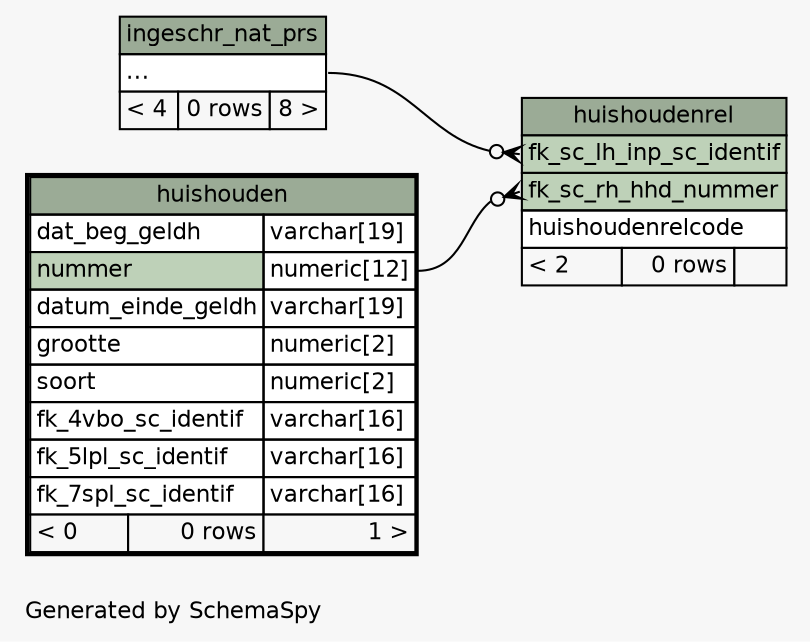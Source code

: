 // dot 2.43.0 on Linux 5.15.0-58-generic
// SchemaSpy rev Unknown
digraph "twoDegreesRelationshipsDiagram" {
  graph [
    rankdir="RL"
    bgcolor="#f7f7f7"
    label="\nGenerated by SchemaSpy"
    labeljust="l"
    nodesep="0.18"
    ranksep="0.46"
    fontname="Helvetica"
    fontsize="11"
  ];
  node [
    fontname="Helvetica"
    fontsize="11"
    shape="plaintext"
  ];
  edge [
    arrowsize="0.8"
  ];
  "huishoudenrel":"fk_sc_lh_inp_sc_identif":w -> "ingeschr_nat_prs":"elipses":e [arrowhead=none dir=back arrowtail=crowodot];
  "huishoudenrel":"fk_sc_rh_hhd_nummer":w -> "huishouden":"nummer.type":e [arrowhead=none dir=back arrowtail=crowodot];
  "huishouden" [
    label=<
    <TABLE BORDER="2" CELLBORDER="1" CELLSPACING="0" BGCOLOR="#ffffff">
      <TR><TD COLSPAN="3" BGCOLOR="#9bab96" ALIGN="CENTER">huishouden</TD></TR>
      <TR><TD PORT="dat_beg_geldh" COLSPAN="2" ALIGN="LEFT">dat_beg_geldh</TD><TD PORT="dat_beg_geldh.type" ALIGN="LEFT">varchar[19]</TD></TR>
      <TR><TD PORT="nummer" COLSPAN="2" BGCOLOR="#bed1b8" ALIGN="LEFT">nummer</TD><TD PORT="nummer.type" ALIGN="LEFT">numeric[12]</TD></TR>
      <TR><TD PORT="datum_einde_geldh" COLSPAN="2" ALIGN="LEFT">datum_einde_geldh</TD><TD PORT="datum_einde_geldh.type" ALIGN="LEFT">varchar[19]</TD></TR>
      <TR><TD PORT="grootte" COLSPAN="2" ALIGN="LEFT">grootte</TD><TD PORT="grootte.type" ALIGN="LEFT">numeric[2]</TD></TR>
      <TR><TD PORT="soort" COLSPAN="2" ALIGN="LEFT">soort</TD><TD PORT="soort.type" ALIGN="LEFT">numeric[2]</TD></TR>
      <TR><TD PORT="fk_4vbo_sc_identif" COLSPAN="2" ALIGN="LEFT">fk_4vbo_sc_identif</TD><TD PORT="fk_4vbo_sc_identif.type" ALIGN="LEFT">varchar[16]</TD></TR>
      <TR><TD PORT="fk_5lpl_sc_identif" COLSPAN="2" ALIGN="LEFT">fk_5lpl_sc_identif</TD><TD PORT="fk_5lpl_sc_identif.type" ALIGN="LEFT">varchar[16]</TD></TR>
      <TR><TD PORT="fk_7spl_sc_identif" COLSPAN="2" ALIGN="LEFT">fk_7spl_sc_identif</TD><TD PORT="fk_7spl_sc_identif.type" ALIGN="LEFT">varchar[16]</TD></TR>
      <TR><TD ALIGN="LEFT" BGCOLOR="#f7f7f7">&lt; 0</TD><TD ALIGN="RIGHT" BGCOLOR="#f7f7f7">0 rows</TD><TD ALIGN="RIGHT" BGCOLOR="#f7f7f7">1 &gt;</TD></TR>
    </TABLE>>
    URL="huishouden.html"
    tooltip="huishouden"
  ];
  "huishoudenrel" [
    label=<
    <TABLE BORDER="0" CELLBORDER="1" CELLSPACING="0" BGCOLOR="#ffffff">
      <TR><TD COLSPAN="3" BGCOLOR="#9bab96" ALIGN="CENTER">huishoudenrel</TD></TR>
      <TR><TD PORT="fk_sc_lh_inp_sc_identif" COLSPAN="3" BGCOLOR="#bed1b8" ALIGN="LEFT">fk_sc_lh_inp_sc_identif</TD></TR>
      <TR><TD PORT="fk_sc_rh_hhd_nummer" COLSPAN="3" BGCOLOR="#bed1b8" ALIGN="LEFT">fk_sc_rh_hhd_nummer</TD></TR>
      <TR><TD PORT="huishoudenrelcode" COLSPAN="3" ALIGN="LEFT">huishoudenrelcode</TD></TR>
      <TR><TD ALIGN="LEFT" BGCOLOR="#f7f7f7">&lt; 2</TD><TD ALIGN="RIGHT" BGCOLOR="#f7f7f7">0 rows</TD><TD ALIGN="RIGHT" BGCOLOR="#f7f7f7">  </TD></TR>
    </TABLE>>
    URL="huishoudenrel.html"
    tooltip="huishoudenrel"
  ];
  "ingeschr_nat_prs" [
    label=<
    <TABLE BORDER="0" CELLBORDER="1" CELLSPACING="0" BGCOLOR="#ffffff">
      <TR><TD COLSPAN="3" BGCOLOR="#9bab96" ALIGN="CENTER">ingeschr_nat_prs</TD></TR>
      <TR><TD PORT="elipses" COLSPAN="3" ALIGN="LEFT">...</TD></TR>
      <TR><TD ALIGN="LEFT" BGCOLOR="#f7f7f7">&lt; 4</TD><TD ALIGN="RIGHT" BGCOLOR="#f7f7f7">0 rows</TD><TD ALIGN="RIGHT" BGCOLOR="#f7f7f7">8 &gt;</TD></TR>
    </TABLE>>
    URL="ingeschr_nat_prs.html"
    tooltip="ingeschr_nat_prs"
  ];
}

